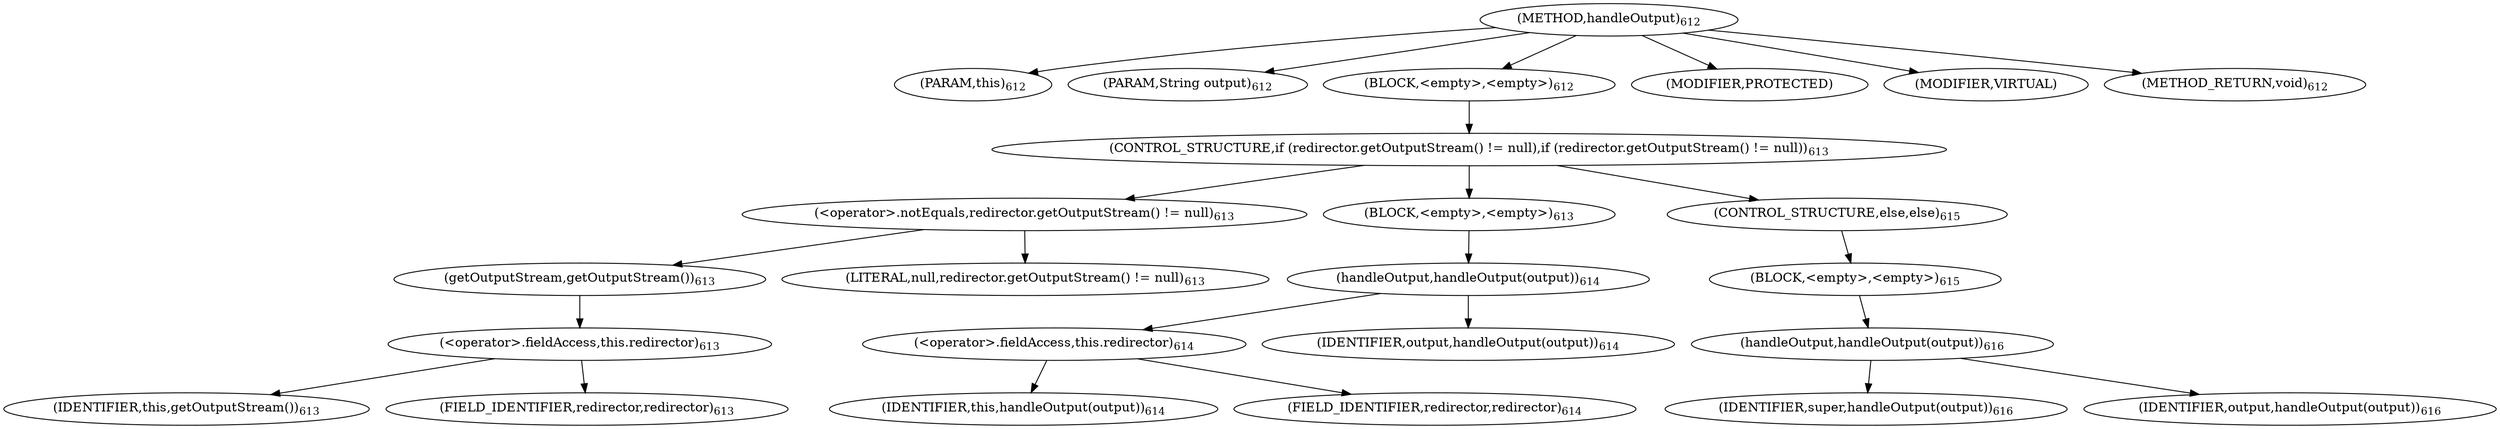 digraph "handleOutput" {  
"1106" [label = <(METHOD,handleOutput)<SUB>612</SUB>> ]
"1107" [label = <(PARAM,this)<SUB>612</SUB>> ]
"1108" [label = <(PARAM,String output)<SUB>612</SUB>> ]
"1109" [label = <(BLOCK,&lt;empty&gt;,&lt;empty&gt;)<SUB>612</SUB>> ]
"1110" [label = <(CONTROL_STRUCTURE,if (redirector.getOutputStream() != null),if (redirector.getOutputStream() != null))<SUB>613</SUB>> ]
"1111" [label = <(&lt;operator&gt;.notEquals,redirector.getOutputStream() != null)<SUB>613</SUB>> ]
"1112" [label = <(getOutputStream,getOutputStream())<SUB>613</SUB>> ]
"1113" [label = <(&lt;operator&gt;.fieldAccess,this.redirector)<SUB>613</SUB>> ]
"1114" [label = <(IDENTIFIER,this,getOutputStream())<SUB>613</SUB>> ]
"1115" [label = <(FIELD_IDENTIFIER,redirector,redirector)<SUB>613</SUB>> ]
"1116" [label = <(LITERAL,null,redirector.getOutputStream() != null)<SUB>613</SUB>> ]
"1117" [label = <(BLOCK,&lt;empty&gt;,&lt;empty&gt;)<SUB>613</SUB>> ]
"1118" [label = <(handleOutput,handleOutput(output))<SUB>614</SUB>> ]
"1119" [label = <(&lt;operator&gt;.fieldAccess,this.redirector)<SUB>614</SUB>> ]
"1120" [label = <(IDENTIFIER,this,handleOutput(output))<SUB>614</SUB>> ]
"1121" [label = <(FIELD_IDENTIFIER,redirector,redirector)<SUB>614</SUB>> ]
"1122" [label = <(IDENTIFIER,output,handleOutput(output))<SUB>614</SUB>> ]
"1123" [label = <(CONTROL_STRUCTURE,else,else)<SUB>615</SUB>> ]
"1124" [label = <(BLOCK,&lt;empty&gt;,&lt;empty&gt;)<SUB>615</SUB>> ]
"1125" [label = <(handleOutput,handleOutput(output))<SUB>616</SUB>> ]
"1126" [label = <(IDENTIFIER,super,handleOutput(output))<SUB>616</SUB>> ]
"1127" [label = <(IDENTIFIER,output,handleOutput(output))<SUB>616</SUB>> ]
"1128" [label = <(MODIFIER,PROTECTED)> ]
"1129" [label = <(MODIFIER,VIRTUAL)> ]
"1130" [label = <(METHOD_RETURN,void)<SUB>612</SUB>> ]
  "1106" -> "1107" 
  "1106" -> "1108" 
  "1106" -> "1109" 
  "1106" -> "1128" 
  "1106" -> "1129" 
  "1106" -> "1130" 
  "1109" -> "1110" 
  "1110" -> "1111" 
  "1110" -> "1117" 
  "1110" -> "1123" 
  "1111" -> "1112" 
  "1111" -> "1116" 
  "1112" -> "1113" 
  "1113" -> "1114" 
  "1113" -> "1115" 
  "1117" -> "1118" 
  "1118" -> "1119" 
  "1118" -> "1122" 
  "1119" -> "1120" 
  "1119" -> "1121" 
  "1123" -> "1124" 
  "1124" -> "1125" 
  "1125" -> "1126" 
  "1125" -> "1127" 
}
